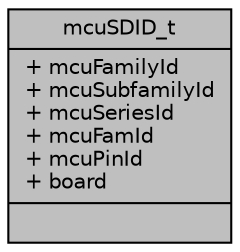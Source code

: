 digraph "mcuSDID_t"
{
  edge [fontname="Helvetica",fontsize="10",labelfontname="Helvetica",labelfontsize="10"];
  node [fontname="Helvetica",fontsize="10",shape=record];
  Node1 [label="{mcuSDID_t\n|+ mcuFamilyId\l+ mcuSubfamilyId\l+ mcuSeriesId\l+ mcuFamId\l+ mcuPinId\l+ board\l|}",height=0.2,width=0.4,color="black", fillcolor="grey75", style="filled", fontcolor="black"];
}
